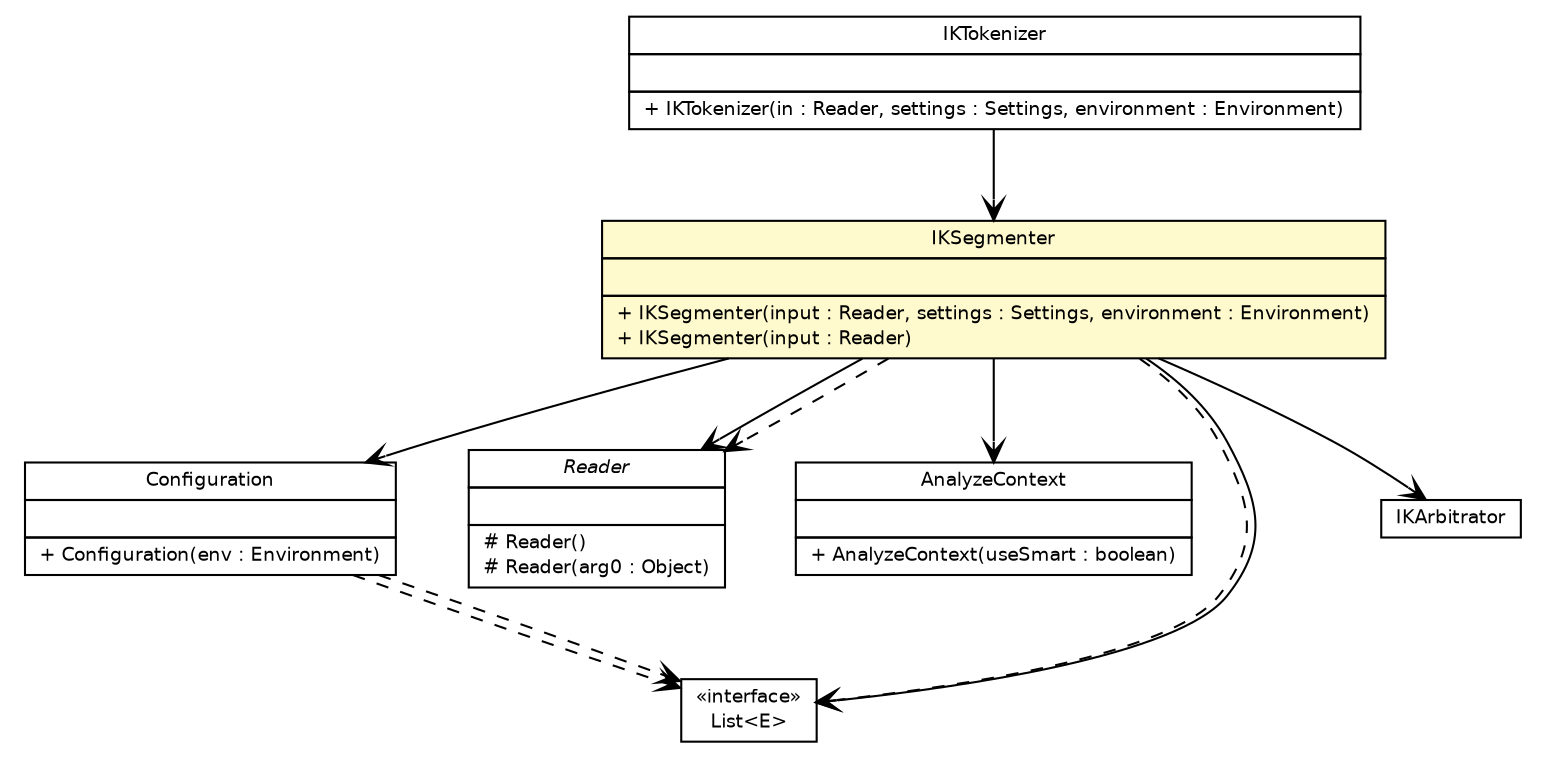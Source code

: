 #!/usr/local/bin/dot
#
# Class diagram 
# Generated by UmlGraph version 4.6 (http://www.spinellis.gr/sw/umlgraph)
#

digraph G {
	edge [fontname="Helvetica",fontsize=10,labelfontname="Helvetica",labelfontsize=10];
	node [fontname="Helvetica",fontsize=10,shape=plaintext];
	// org.wltea.analyzer.core.IKSegmenter
	c1675 [label=<<table border="0" cellborder="1" cellspacing="0" cellpadding="2" port="p" bgcolor="lemonChiffon" href="./IKSegmenter.html">
		<tr><td><table border="0" cellspacing="0" cellpadding="1">
			<tr><td> IKSegmenter </td></tr>
		</table></td></tr>
		<tr><td><table border="0" cellspacing="0" cellpadding="1">
			<tr><td align="left">  </td></tr>
		</table></td></tr>
		<tr><td><table border="0" cellspacing="0" cellpadding="1">
			<tr><td align="left"> + IKSegmenter(input : Reader, settings : Settings, environment : Environment) </td></tr>
			<tr><td align="left"> + IKSegmenter(input : Reader) </td></tr>
		</table></td></tr>
		</table>>, fontname="Helvetica", fontcolor="black", fontsize=9.0];
	// org.wltea.analyzer.core.Configuration
	c1680 [label=<<table border="0" cellborder="1" cellspacing="0" cellpadding="2" port="p" href="./Configuration.html">
		<tr><td><table border="0" cellspacing="0" cellpadding="1">
			<tr><td> Configuration </td></tr>
		</table></td></tr>
		<tr><td><table border="0" cellspacing="0" cellpadding="1">
			<tr><td align="left">  </td></tr>
		</table></td></tr>
		<tr><td><table border="0" cellspacing="0" cellpadding="1">
			<tr><td align="left"> + Configuration(env : Environment) </td></tr>
		</table></td></tr>
		</table>>, fontname="Helvetica", fontcolor="black", fontsize=9.0];
	// org.wltea.analyzer.core.IKTokenizer
	c1682 [label=<<table border="0" cellborder="1" cellspacing="0" cellpadding="2" port="p" href="./IKTokenizer.html">
		<tr><td><table border="0" cellspacing="0" cellpadding="1">
			<tr><td> IKTokenizer </td></tr>
		</table></td></tr>
		<tr><td><table border="0" cellspacing="0" cellpadding="1">
			<tr><td align="left">  </td></tr>
		</table></td></tr>
		<tr><td><table border="0" cellspacing="0" cellpadding="1">
			<tr><td align="left"> + IKTokenizer(in : Reader, settings : Settings, environment : Environment) </td></tr>
		</table></td></tr>
		</table>>, fontname="Helvetica", fontcolor="black", fontsize=9.0];
	// org.wltea.analyzer.core.IKSegmenter NAVASSOC java.io.Reader
	c1675:p -> c1764:p [taillabel="", label="", headlabel="", fontname="Helvetica", fontcolor="black", fontsize=10.0, color="black", arrowhead=open];
	// org.wltea.analyzer.core.IKSegmenter NAVASSOC org.wltea.analyzer.core.Configuration
	c1675:p -> c1680:p [taillabel="", label="", headlabel="", fontname="Helvetica", fontcolor="black", fontsize=10.0, color="black", arrowhead=open];
	// org.wltea.analyzer.core.IKSegmenter NAVASSOC org.wltea.analyzer.core.AnalyzeContext
	c1675:p -> c1766:p [taillabel="", label="", headlabel="", fontname="Helvetica", fontcolor="black", fontsize=10.0, color="black", arrowhead=open];
	// org.wltea.analyzer.core.IKSegmenter NAVASSOC java.util.List<E>
	c1675:p -> c1767:p [taillabel="", label="", headlabel="", fontname="Helvetica", fontcolor="black", fontsize=10.0, color="black", arrowhead=open];
	// org.wltea.analyzer.core.IKSegmenter NAVASSOC org.wltea.analyzer.core.IKArbitrator
	c1675:p -> c1768:p [taillabel="", label="", headlabel="", fontname="Helvetica", fontcolor="black", fontsize=10.0, color="black", arrowhead=open];
	// org.wltea.analyzer.core.IKTokenizer NAVASSOC org.wltea.analyzer.core.IKSegmenter
	c1682:p -> c1675:p [taillabel="", label="", headlabel="", fontname="Helvetica", fontcolor="black", fontsize=10.0, color="black", arrowhead=open];
	// org.wltea.analyzer.core.IKSegmenter DEPEND java.io.Reader
	c1675:p -> c1764:p [taillabel="", label="", headlabel="", fontname="Helvetica", fontcolor="black", fontsize=10.0, color="black", arrowhead=open, style=dashed];
	// org.wltea.analyzer.core.IKSegmenter DEPEND java.util.List<E>
	c1675:p -> c1767:p [taillabel="", label="", headlabel="", fontname="Helvetica", fontcolor="black", fontsize=10.0, color="black", arrowhead=open, style=dashed];
	// org.wltea.analyzer.core.Configuration DEPEND java.util.List<E>
	c1680:p -> c1767:p [taillabel="", label="", headlabel="", fontname="Helvetica", fontcolor="black", fontsize=10.0, color="black", arrowhead=open, style=dashed];
	// org.wltea.analyzer.core.Configuration DEPEND java.util.List<E>
	c1680:p -> c1767:p [taillabel="", label="", headlabel="", fontname="Helvetica", fontcolor="black", fontsize=10.0, color="black", arrowhead=open, style=dashed];
	// java.util.List<E>
	c1767 [label=<<table border="0" cellborder="1" cellspacing="0" cellpadding="2" port="p" href="http://java.sun.com/j2se/1.4.2/docs/api/java/util/List.html">
		<tr><td><table border="0" cellspacing="0" cellpadding="1">
			<tr><td> &laquo;interface&raquo; </td></tr>
			<tr><td> List&lt;E&gt; </td></tr>
		</table></td></tr>
		</table>>, fontname="Helvetica", fontcolor="black", fontsize=9.0];
	// org.wltea.analyzer.core.IKArbitrator
	c1768 [label=<<table border="0" cellborder="1" cellspacing="0" cellpadding="2" port="p" href="http://java.sun.com/j2se/1.4.2/docs/api/org/wltea/analyzer/core/IKArbitrator.html">
		<tr><td><table border="0" cellspacing="0" cellpadding="1">
			<tr><td> IKArbitrator </td></tr>
		</table></td></tr>
		</table>>, fontname="Helvetica", fontcolor="black", fontsize=9.0];
	// org.wltea.analyzer.core.AnalyzeContext
	c1766 [label=<<table border="0" cellborder="1" cellspacing="0" cellpadding="2" port="p" href="http://java.sun.com/j2se/1.4.2/docs/api/org/wltea/analyzer/core/AnalyzeContext.html">
		<tr><td><table border="0" cellspacing="0" cellpadding="1">
			<tr><td> AnalyzeContext </td></tr>
		</table></td></tr>
		<tr><td><table border="0" cellspacing="0" cellpadding="1">
			<tr><td align="left">  </td></tr>
		</table></td></tr>
		<tr><td><table border="0" cellspacing="0" cellpadding="1">
			<tr><td align="left"> + AnalyzeContext(useSmart : boolean) </td></tr>
		</table></td></tr>
		</table>>, fontname="Helvetica", fontcolor="black", fontsize=9.0];
	// java.io.Reader
	c1764 [label=<<table border="0" cellborder="1" cellspacing="0" cellpadding="2" port="p" href="http://java.sun.com/j2se/1.4.2/docs/api/java/io/Reader.html">
		<tr><td><table border="0" cellspacing="0" cellpadding="1">
			<tr><td><font face="Helvetica-Oblique"> Reader </font></td></tr>
		</table></td></tr>
		<tr><td><table border="0" cellspacing="0" cellpadding="1">
			<tr><td align="left">  </td></tr>
		</table></td></tr>
		<tr><td><table border="0" cellspacing="0" cellpadding="1">
			<tr><td align="left"> # Reader() </td></tr>
			<tr><td align="left"> # Reader(arg0 : Object) </td></tr>
		</table></td></tr>
		</table>>, fontname="Helvetica", fontcolor="black", fontsize=9.0];
}

